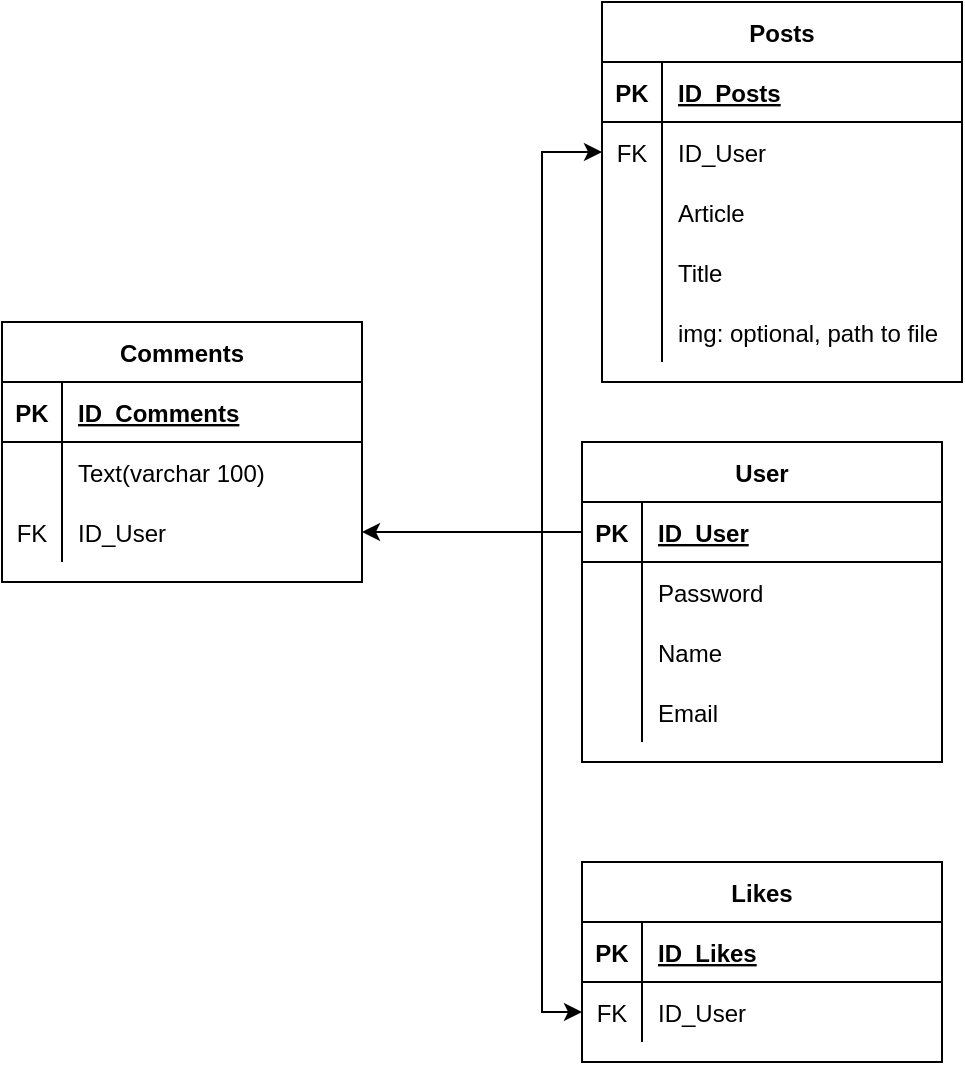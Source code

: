 <mxfile version="20.2.8" type="github">
  <diagram id="tD2LCkTPCrCNQGKACbzZ" name="Страница 1">
    <mxGraphModel dx="936" dy="1757" grid="1" gridSize="10" guides="1" tooltips="1" connect="1" arrows="1" fold="1" page="1" pageScale="1" pageWidth="827" pageHeight="1169" math="0" shadow="0">
      <root>
        <mxCell id="0" />
        <mxCell id="1" parent="0" />
        <mxCell id="R1p3RvpWtZv-vRMN0PJt-9" value="User" style="shape=table;startSize=30;container=1;collapsible=1;childLayout=tableLayout;fixedRows=1;rowLines=0;fontStyle=1;align=center;resizeLast=1;" vertex="1" parent="1">
          <mxGeometry x="370" y="210" width="180" height="160" as="geometry" />
        </mxCell>
        <mxCell id="R1p3RvpWtZv-vRMN0PJt-10" value="" style="shape=tableRow;horizontal=0;startSize=0;swimlaneHead=0;swimlaneBody=0;fillColor=none;collapsible=0;dropTarget=0;points=[[0,0.5],[1,0.5]];portConstraint=eastwest;top=0;left=0;right=0;bottom=1;" vertex="1" parent="R1p3RvpWtZv-vRMN0PJt-9">
          <mxGeometry y="30" width="180" height="30" as="geometry" />
        </mxCell>
        <mxCell id="R1p3RvpWtZv-vRMN0PJt-11" value="PK" style="shape=partialRectangle;connectable=0;fillColor=none;top=0;left=0;bottom=0;right=0;fontStyle=1;overflow=hidden;" vertex="1" parent="R1p3RvpWtZv-vRMN0PJt-10">
          <mxGeometry width="30" height="30" as="geometry">
            <mxRectangle width="30" height="30" as="alternateBounds" />
          </mxGeometry>
        </mxCell>
        <mxCell id="R1p3RvpWtZv-vRMN0PJt-12" value="ID_User" style="shape=partialRectangle;connectable=0;fillColor=none;top=0;left=0;bottom=0;right=0;align=left;spacingLeft=6;fontStyle=5;overflow=hidden;" vertex="1" parent="R1p3RvpWtZv-vRMN0PJt-10">
          <mxGeometry x="30" width="150" height="30" as="geometry">
            <mxRectangle width="150" height="30" as="alternateBounds" />
          </mxGeometry>
        </mxCell>
        <mxCell id="R1p3RvpWtZv-vRMN0PJt-61" value="" style="shape=tableRow;horizontal=0;startSize=0;swimlaneHead=0;swimlaneBody=0;fillColor=none;collapsible=0;dropTarget=0;points=[[0,0.5],[1,0.5]];portConstraint=eastwest;top=0;left=0;right=0;bottom=0;" vertex="1" parent="R1p3RvpWtZv-vRMN0PJt-9">
          <mxGeometry y="60" width="180" height="30" as="geometry" />
        </mxCell>
        <mxCell id="R1p3RvpWtZv-vRMN0PJt-62" value="" style="shape=partialRectangle;connectable=0;fillColor=none;top=0;left=0;bottom=0;right=0;editable=1;overflow=hidden;" vertex="1" parent="R1p3RvpWtZv-vRMN0PJt-61">
          <mxGeometry width="30" height="30" as="geometry">
            <mxRectangle width="30" height="30" as="alternateBounds" />
          </mxGeometry>
        </mxCell>
        <mxCell id="R1p3RvpWtZv-vRMN0PJt-63" value="Password" style="shape=partialRectangle;connectable=0;fillColor=none;top=0;left=0;bottom=0;right=0;align=left;spacingLeft=6;overflow=hidden;" vertex="1" parent="R1p3RvpWtZv-vRMN0PJt-61">
          <mxGeometry x="30" width="150" height="30" as="geometry">
            <mxRectangle width="150" height="30" as="alternateBounds" />
          </mxGeometry>
        </mxCell>
        <mxCell id="R1p3RvpWtZv-vRMN0PJt-67" value="" style="shape=tableRow;horizontal=0;startSize=0;swimlaneHead=0;swimlaneBody=0;fillColor=none;collapsible=0;dropTarget=0;points=[[0,0.5],[1,0.5]];portConstraint=eastwest;top=0;left=0;right=0;bottom=0;" vertex="1" parent="R1p3RvpWtZv-vRMN0PJt-9">
          <mxGeometry y="90" width="180" height="30" as="geometry" />
        </mxCell>
        <mxCell id="R1p3RvpWtZv-vRMN0PJt-68" value="" style="shape=partialRectangle;connectable=0;fillColor=none;top=0;left=0;bottom=0;right=0;editable=1;overflow=hidden;" vertex="1" parent="R1p3RvpWtZv-vRMN0PJt-67">
          <mxGeometry width="30" height="30" as="geometry">
            <mxRectangle width="30" height="30" as="alternateBounds" />
          </mxGeometry>
        </mxCell>
        <mxCell id="R1p3RvpWtZv-vRMN0PJt-69" value="Name" style="shape=partialRectangle;connectable=0;fillColor=none;top=0;left=0;bottom=0;right=0;align=left;spacingLeft=6;overflow=hidden;" vertex="1" parent="R1p3RvpWtZv-vRMN0PJt-67">
          <mxGeometry x="30" width="150" height="30" as="geometry">
            <mxRectangle width="150" height="30" as="alternateBounds" />
          </mxGeometry>
        </mxCell>
        <mxCell id="R1p3RvpWtZv-vRMN0PJt-73" value="" style="shape=tableRow;horizontal=0;startSize=0;swimlaneHead=0;swimlaneBody=0;fillColor=none;collapsible=0;dropTarget=0;points=[[0,0.5],[1,0.5]];portConstraint=eastwest;top=0;left=0;right=0;bottom=0;" vertex="1" parent="R1p3RvpWtZv-vRMN0PJt-9">
          <mxGeometry y="120" width="180" height="30" as="geometry" />
        </mxCell>
        <mxCell id="R1p3RvpWtZv-vRMN0PJt-74" value="" style="shape=partialRectangle;connectable=0;fillColor=none;top=0;left=0;bottom=0;right=0;editable=1;overflow=hidden;" vertex="1" parent="R1p3RvpWtZv-vRMN0PJt-73">
          <mxGeometry width="30" height="30" as="geometry">
            <mxRectangle width="30" height="30" as="alternateBounds" />
          </mxGeometry>
        </mxCell>
        <mxCell id="R1p3RvpWtZv-vRMN0PJt-75" value="Email" style="shape=partialRectangle;connectable=0;fillColor=none;top=0;left=0;bottom=0;right=0;align=left;spacingLeft=6;overflow=hidden;" vertex="1" parent="R1p3RvpWtZv-vRMN0PJt-73">
          <mxGeometry x="30" width="150" height="30" as="geometry">
            <mxRectangle width="150" height="30" as="alternateBounds" />
          </mxGeometry>
        </mxCell>
        <mxCell id="R1p3RvpWtZv-vRMN0PJt-22" value="Likes" style="shape=table;startSize=30;container=1;collapsible=1;childLayout=tableLayout;fixedRows=1;rowLines=0;fontStyle=1;align=center;resizeLast=1;" vertex="1" parent="1">
          <mxGeometry x="370" y="420" width="180" height="100" as="geometry" />
        </mxCell>
        <mxCell id="R1p3RvpWtZv-vRMN0PJt-23" value="" style="shape=tableRow;horizontal=0;startSize=0;swimlaneHead=0;swimlaneBody=0;fillColor=none;collapsible=0;dropTarget=0;points=[[0,0.5],[1,0.5]];portConstraint=eastwest;top=0;left=0;right=0;bottom=1;" vertex="1" parent="R1p3RvpWtZv-vRMN0PJt-22">
          <mxGeometry y="30" width="180" height="30" as="geometry" />
        </mxCell>
        <mxCell id="R1p3RvpWtZv-vRMN0PJt-24" value="PK" style="shape=partialRectangle;connectable=0;fillColor=none;top=0;left=0;bottom=0;right=0;fontStyle=1;overflow=hidden;" vertex="1" parent="R1p3RvpWtZv-vRMN0PJt-23">
          <mxGeometry width="30" height="30" as="geometry">
            <mxRectangle width="30" height="30" as="alternateBounds" />
          </mxGeometry>
        </mxCell>
        <mxCell id="R1p3RvpWtZv-vRMN0PJt-25" value="ID_Likes" style="shape=partialRectangle;connectable=0;fillColor=none;top=0;left=0;bottom=0;right=0;align=left;spacingLeft=6;fontStyle=5;overflow=hidden;" vertex="1" parent="R1p3RvpWtZv-vRMN0PJt-23">
          <mxGeometry x="30" width="150" height="30" as="geometry">
            <mxRectangle width="150" height="30" as="alternateBounds" />
          </mxGeometry>
        </mxCell>
        <mxCell id="R1p3RvpWtZv-vRMN0PJt-26" value="" style="shape=tableRow;horizontal=0;startSize=0;swimlaneHead=0;swimlaneBody=0;fillColor=none;collapsible=0;dropTarget=0;points=[[0,0.5],[1,0.5]];portConstraint=eastwest;top=0;left=0;right=0;bottom=0;" vertex="1" parent="R1p3RvpWtZv-vRMN0PJt-22">
          <mxGeometry y="60" width="180" height="30" as="geometry" />
        </mxCell>
        <mxCell id="R1p3RvpWtZv-vRMN0PJt-27" value="FK" style="shape=partialRectangle;connectable=0;fillColor=none;top=0;left=0;bottom=0;right=0;editable=1;overflow=hidden;" vertex="1" parent="R1p3RvpWtZv-vRMN0PJt-26">
          <mxGeometry width="30" height="30" as="geometry">
            <mxRectangle width="30" height="30" as="alternateBounds" />
          </mxGeometry>
        </mxCell>
        <mxCell id="R1p3RvpWtZv-vRMN0PJt-28" value="ID_User" style="shape=partialRectangle;connectable=0;fillColor=none;top=0;left=0;bottom=0;right=0;align=left;spacingLeft=6;overflow=hidden;" vertex="1" parent="R1p3RvpWtZv-vRMN0PJt-26">
          <mxGeometry x="30" width="150" height="30" as="geometry">
            <mxRectangle width="150" height="30" as="alternateBounds" />
          </mxGeometry>
        </mxCell>
        <mxCell id="R1p3RvpWtZv-vRMN0PJt-35" value="Comments" style="shape=table;startSize=30;container=1;collapsible=1;childLayout=tableLayout;fixedRows=1;rowLines=0;fontStyle=1;align=center;resizeLast=1;" vertex="1" parent="1">
          <mxGeometry x="80" y="150" width="180" height="130" as="geometry" />
        </mxCell>
        <mxCell id="R1p3RvpWtZv-vRMN0PJt-36" value="" style="shape=tableRow;horizontal=0;startSize=0;swimlaneHead=0;swimlaneBody=0;fillColor=none;collapsible=0;dropTarget=0;points=[[0,0.5],[1,0.5]];portConstraint=eastwest;top=0;left=0;right=0;bottom=1;" vertex="1" parent="R1p3RvpWtZv-vRMN0PJt-35">
          <mxGeometry y="30" width="180" height="30" as="geometry" />
        </mxCell>
        <mxCell id="R1p3RvpWtZv-vRMN0PJt-37" value="PK" style="shape=partialRectangle;connectable=0;fillColor=none;top=0;left=0;bottom=0;right=0;fontStyle=1;overflow=hidden;" vertex="1" parent="R1p3RvpWtZv-vRMN0PJt-36">
          <mxGeometry width="30" height="30" as="geometry">
            <mxRectangle width="30" height="30" as="alternateBounds" />
          </mxGeometry>
        </mxCell>
        <mxCell id="R1p3RvpWtZv-vRMN0PJt-38" value="ID_Comments" style="shape=partialRectangle;connectable=0;fillColor=none;top=0;left=0;bottom=0;right=0;align=left;spacingLeft=6;fontStyle=5;overflow=hidden;" vertex="1" parent="R1p3RvpWtZv-vRMN0PJt-36">
          <mxGeometry x="30" width="150" height="30" as="geometry">
            <mxRectangle width="150" height="30" as="alternateBounds" />
          </mxGeometry>
        </mxCell>
        <mxCell id="R1p3RvpWtZv-vRMN0PJt-42" value="" style="shape=tableRow;horizontal=0;startSize=0;swimlaneHead=0;swimlaneBody=0;fillColor=none;collapsible=0;dropTarget=0;points=[[0,0.5],[1,0.5]];portConstraint=eastwest;top=0;left=0;right=0;bottom=0;" vertex="1" parent="R1p3RvpWtZv-vRMN0PJt-35">
          <mxGeometry y="60" width="180" height="30" as="geometry" />
        </mxCell>
        <mxCell id="R1p3RvpWtZv-vRMN0PJt-43" value="" style="shape=partialRectangle;connectable=0;fillColor=none;top=0;left=0;bottom=0;right=0;editable=1;overflow=hidden;" vertex="1" parent="R1p3RvpWtZv-vRMN0PJt-42">
          <mxGeometry width="30" height="30" as="geometry">
            <mxRectangle width="30" height="30" as="alternateBounds" />
          </mxGeometry>
        </mxCell>
        <mxCell id="R1p3RvpWtZv-vRMN0PJt-44" value="Text(varchar 100)" style="shape=partialRectangle;connectable=0;fillColor=none;top=0;left=0;bottom=0;right=0;align=left;spacingLeft=6;overflow=hidden;" vertex="1" parent="R1p3RvpWtZv-vRMN0PJt-42">
          <mxGeometry x="30" width="150" height="30" as="geometry">
            <mxRectangle width="150" height="30" as="alternateBounds" />
          </mxGeometry>
        </mxCell>
        <mxCell id="R1p3RvpWtZv-vRMN0PJt-45" value="" style="shape=tableRow;horizontal=0;startSize=0;swimlaneHead=0;swimlaneBody=0;fillColor=none;collapsible=0;dropTarget=0;points=[[0,0.5],[1,0.5]];portConstraint=eastwest;top=0;left=0;right=0;bottom=0;strokeColor=default;" vertex="1" parent="R1p3RvpWtZv-vRMN0PJt-35">
          <mxGeometry y="90" width="180" height="30" as="geometry" />
        </mxCell>
        <mxCell id="R1p3RvpWtZv-vRMN0PJt-46" value="FK" style="shape=partialRectangle;connectable=0;fillColor=none;top=0;left=0;bottom=0;right=0;editable=1;overflow=hidden;" vertex="1" parent="R1p3RvpWtZv-vRMN0PJt-45">
          <mxGeometry width="30" height="30" as="geometry">
            <mxRectangle width="30" height="30" as="alternateBounds" />
          </mxGeometry>
        </mxCell>
        <mxCell id="R1p3RvpWtZv-vRMN0PJt-47" value="ID_User" style="shape=partialRectangle;connectable=0;fillColor=none;top=0;left=0;bottom=0;right=0;align=left;spacingLeft=6;overflow=hidden;fontStyle=0" vertex="1" parent="R1p3RvpWtZv-vRMN0PJt-45">
          <mxGeometry x="30" width="150" height="30" as="geometry">
            <mxRectangle width="150" height="30" as="alternateBounds" />
          </mxGeometry>
        </mxCell>
        <mxCell id="R1p3RvpWtZv-vRMN0PJt-48" value="Posts" style="shape=table;startSize=30;container=1;collapsible=1;childLayout=tableLayout;fixedRows=1;rowLines=0;fontStyle=1;align=center;resizeLast=1;" vertex="1" parent="1">
          <mxGeometry x="380" y="-10" width="180" height="190" as="geometry" />
        </mxCell>
        <mxCell id="R1p3RvpWtZv-vRMN0PJt-49" value="" style="shape=tableRow;horizontal=0;startSize=0;swimlaneHead=0;swimlaneBody=0;fillColor=none;collapsible=0;dropTarget=0;points=[[0,0.5],[1,0.5]];portConstraint=eastwest;top=0;left=0;right=0;bottom=1;" vertex="1" parent="R1p3RvpWtZv-vRMN0PJt-48">
          <mxGeometry y="30" width="180" height="30" as="geometry" />
        </mxCell>
        <mxCell id="R1p3RvpWtZv-vRMN0PJt-50" value="PK" style="shape=partialRectangle;connectable=0;fillColor=none;top=0;left=0;bottom=0;right=0;fontStyle=1;overflow=hidden;" vertex="1" parent="R1p3RvpWtZv-vRMN0PJt-49">
          <mxGeometry width="30" height="30" as="geometry">
            <mxRectangle width="30" height="30" as="alternateBounds" />
          </mxGeometry>
        </mxCell>
        <mxCell id="R1p3RvpWtZv-vRMN0PJt-51" value="ID_Posts" style="shape=partialRectangle;connectable=0;fillColor=none;top=0;left=0;bottom=0;right=0;align=left;spacingLeft=6;fontStyle=5;overflow=hidden;" vertex="1" parent="R1p3RvpWtZv-vRMN0PJt-49">
          <mxGeometry x="30" width="150" height="30" as="geometry">
            <mxRectangle width="150" height="30" as="alternateBounds" />
          </mxGeometry>
        </mxCell>
        <mxCell id="R1p3RvpWtZv-vRMN0PJt-52" value="" style="shape=tableRow;horizontal=0;startSize=0;swimlaneHead=0;swimlaneBody=0;fillColor=none;collapsible=0;dropTarget=0;points=[[0,0.5],[1,0.5]];portConstraint=eastwest;top=0;left=0;right=0;bottom=0;" vertex="1" parent="R1p3RvpWtZv-vRMN0PJt-48">
          <mxGeometry y="60" width="180" height="30" as="geometry" />
        </mxCell>
        <mxCell id="R1p3RvpWtZv-vRMN0PJt-53" value="FK" style="shape=partialRectangle;connectable=0;fillColor=none;top=0;left=0;bottom=0;right=0;editable=1;overflow=hidden;" vertex="1" parent="R1p3RvpWtZv-vRMN0PJt-52">
          <mxGeometry width="30" height="30" as="geometry">
            <mxRectangle width="30" height="30" as="alternateBounds" />
          </mxGeometry>
        </mxCell>
        <mxCell id="R1p3RvpWtZv-vRMN0PJt-54" value="ID_User" style="shape=partialRectangle;connectable=0;fillColor=none;top=0;left=0;bottom=0;right=0;align=left;spacingLeft=6;overflow=hidden;" vertex="1" parent="R1p3RvpWtZv-vRMN0PJt-52">
          <mxGeometry x="30" width="150" height="30" as="geometry">
            <mxRectangle width="150" height="30" as="alternateBounds" />
          </mxGeometry>
        </mxCell>
        <mxCell id="R1p3RvpWtZv-vRMN0PJt-55" value="" style="shape=tableRow;horizontal=0;startSize=0;swimlaneHead=0;swimlaneBody=0;fillColor=none;collapsible=0;dropTarget=0;points=[[0,0.5],[1,0.5]];portConstraint=eastwest;top=0;left=0;right=0;bottom=0;" vertex="1" parent="R1p3RvpWtZv-vRMN0PJt-48">
          <mxGeometry y="90" width="180" height="30" as="geometry" />
        </mxCell>
        <mxCell id="R1p3RvpWtZv-vRMN0PJt-56" value="" style="shape=partialRectangle;connectable=0;fillColor=none;top=0;left=0;bottom=0;right=0;editable=1;overflow=hidden;" vertex="1" parent="R1p3RvpWtZv-vRMN0PJt-55">
          <mxGeometry width="30" height="30" as="geometry">
            <mxRectangle width="30" height="30" as="alternateBounds" />
          </mxGeometry>
        </mxCell>
        <mxCell id="R1p3RvpWtZv-vRMN0PJt-57" value="Article" style="shape=partialRectangle;connectable=0;fillColor=none;top=0;left=0;bottom=0;right=0;align=left;spacingLeft=6;overflow=hidden;" vertex="1" parent="R1p3RvpWtZv-vRMN0PJt-55">
          <mxGeometry x="30" width="150" height="30" as="geometry">
            <mxRectangle width="150" height="30" as="alternateBounds" />
          </mxGeometry>
        </mxCell>
        <mxCell id="R1p3RvpWtZv-vRMN0PJt-58" value="" style="shape=tableRow;horizontal=0;startSize=0;swimlaneHead=0;swimlaneBody=0;fillColor=none;collapsible=0;dropTarget=0;points=[[0,0.5],[1,0.5]];portConstraint=eastwest;top=0;left=0;right=0;bottom=0;" vertex="1" parent="R1p3RvpWtZv-vRMN0PJt-48">
          <mxGeometry y="120" width="180" height="30" as="geometry" />
        </mxCell>
        <mxCell id="R1p3RvpWtZv-vRMN0PJt-59" value="" style="shape=partialRectangle;connectable=0;fillColor=none;top=0;left=0;bottom=0;right=0;editable=1;overflow=hidden;" vertex="1" parent="R1p3RvpWtZv-vRMN0PJt-58">
          <mxGeometry width="30" height="30" as="geometry">
            <mxRectangle width="30" height="30" as="alternateBounds" />
          </mxGeometry>
        </mxCell>
        <mxCell id="R1p3RvpWtZv-vRMN0PJt-60" value="Title" style="shape=partialRectangle;connectable=0;fillColor=none;top=0;left=0;bottom=0;right=0;align=left;spacingLeft=6;overflow=hidden;" vertex="1" parent="R1p3RvpWtZv-vRMN0PJt-58">
          <mxGeometry x="30" width="150" height="30" as="geometry">
            <mxRectangle width="150" height="30" as="alternateBounds" />
          </mxGeometry>
        </mxCell>
        <mxCell id="R1p3RvpWtZv-vRMN0PJt-77" value="" style="shape=tableRow;horizontal=0;startSize=0;swimlaneHead=0;swimlaneBody=0;fillColor=none;collapsible=0;dropTarget=0;points=[[0,0.5],[1,0.5]];portConstraint=eastwest;top=0;left=0;right=0;bottom=0;" vertex="1" parent="R1p3RvpWtZv-vRMN0PJt-48">
          <mxGeometry y="150" width="180" height="30" as="geometry" />
        </mxCell>
        <mxCell id="R1p3RvpWtZv-vRMN0PJt-78" value="" style="shape=partialRectangle;connectable=0;fillColor=none;top=0;left=0;bottom=0;right=0;editable=1;overflow=hidden;" vertex="1" parent="R1p3RvpWtZv-vRMN0PJt-77">
          <mxGeometry width="30" height="30" as="geometry">
            <mxRectangle width="30" height="30" as="alternateBounds" />
          </mxGeometry>
        </mxCell>
        <mxCell id="R1p3RvpWtZv-vRMN0PJt-79" value="img: optional, path to file" style="shape=partialRectangle;connectable=0;fillColor=none;top=0;left=0;bottom=0;right=0;align=left;spacingLeft=6;overflow=hidden;" vertex="1" parent="R1p3RvpWtZv-vRMN0PJt-77">
          <mxGeometry x="30" width="150" height="30" as="geometry">
            <mxRectangle width="150" height="30" as="alternateBounds" />
          </mxGeometry>
        </mxCell>
        <mxCell id="R1p3RvpWtZv-vRMN0PJt-71" style="edgeStyle=orthogonalEdgeStyle;rounded=0;orthogonalLoop=1;jettySize=auto;html=1;exitX=0;exitY=0.5;exitDx=0;exitDy=0;entryX=1;entryY=0.5;entryDx=0;entryDy=0;" edge="1" parent="1" source="R1p3RvpWtZv-vRMN0PJt-10" target="R1p3RvpWtZv-vRMN0PJt-45">
          <mxGeometry relative="1" as="geometry" />
        </mxCell>
        <mxCell id="R1p3RvpWtZv-vRMN0PJt-80" style="edgeStyle=orthogonalEdgeStyle;rounded=0;orthogonalLoop=1;jettySize=auto;html=1;exitX=0;exitY=0.5;exitDx=0;exitDy=0;entryX=0;entryY=0.5;entryDx=0;entryDy=0;" edge="1" parent="1" source="R1p3RvpWtZv-vRMN0PJt-10" target="R1p3RvpWtZv-vRMN0PJt-52">
          <mxGeometry relative="1" as="geometry" />
        </mxCell>
        <mxCell id="R1p3RvpWtZv-vRMN0PJt-81" style="edgeStyle=orthogonalEdgeStyle;rounded=0;orthogonalLoop=1;jettySize=auto;html=1;entryX=0;entryY=0.5;entryDx=0;entryDy=0;" edge="1" parent="1" source="R1p3RvpWtZv-vRMN0PJt-10" target="R1p3RvpWtZv-vRMN0PJt-26">
          <mxGeometry relative="1" as="geometry" />
        </mxCell>
      </root>
    </mxGraphModel>
  </diagram>
</mxfile>
